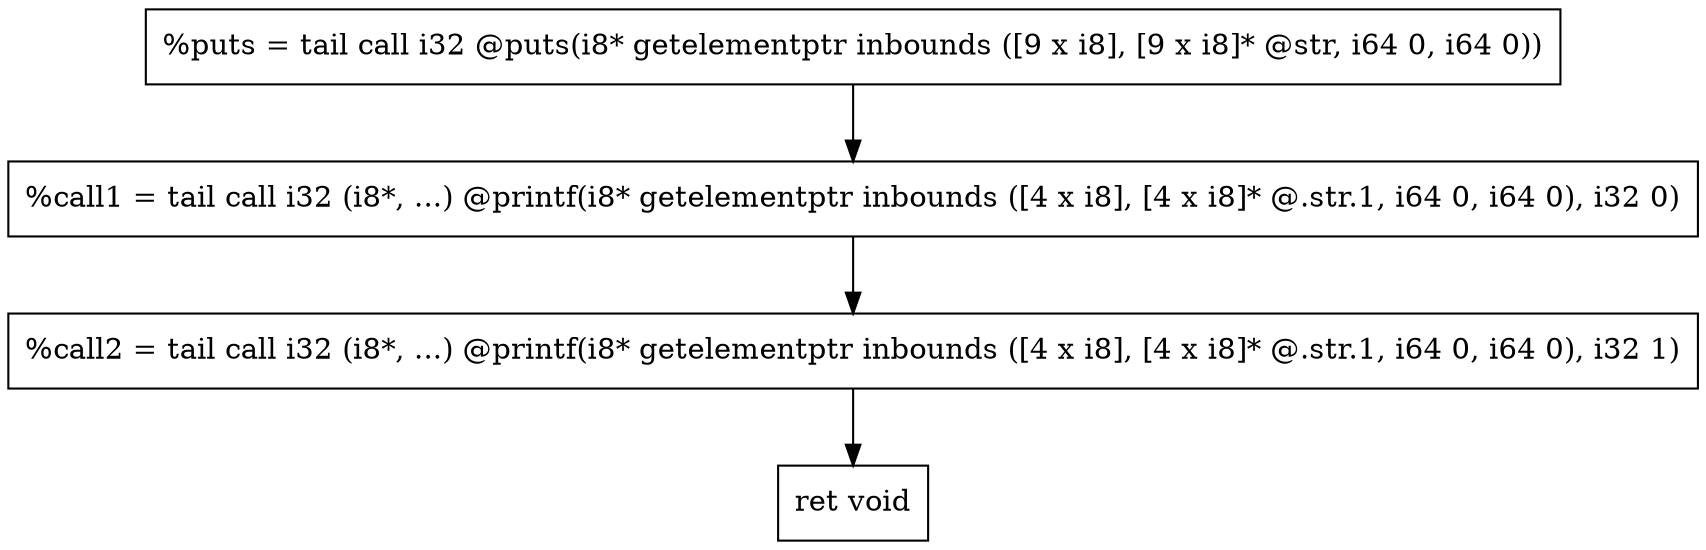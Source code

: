 digraph "CDFG for'func' function" {
	Node0x55eebceaa7d0[shape=record, label="  %puts = tail call i32 @puts(i8* getelementptr inbounds ([9 x i8], [9 x i8]* @str, i64 0, i64 0))"]
	Node0x55eebceaaa38[shape=record, label="  %call1 = tail call i32 (i8*, ...) @printf(i8* getelementptr inbounds ([4 x i8], [4 x i8]* @.str.1, i64 0, i64 0), i32 0)"]
	Node0x55eebceaab98[shape=record, label="  %call2 = tail call i32 (i8*, ...) @printf(i8* getelementptr inbounds ([4 x i8], [4 x i8]* @.str.1, i64 0, i64 0), i32 1)"]
	Node0x55eebceaac40[shape=record, label="  ret void"]
	Node0x55eebceaa7d0 -> Node0x55eebceaaa38
	Node0x55eebceaaa38 -> Node0x55eebceaab98
	Node0x55eebceaab98 -> Node0x55eebceaac40
edge [color=red]
}
